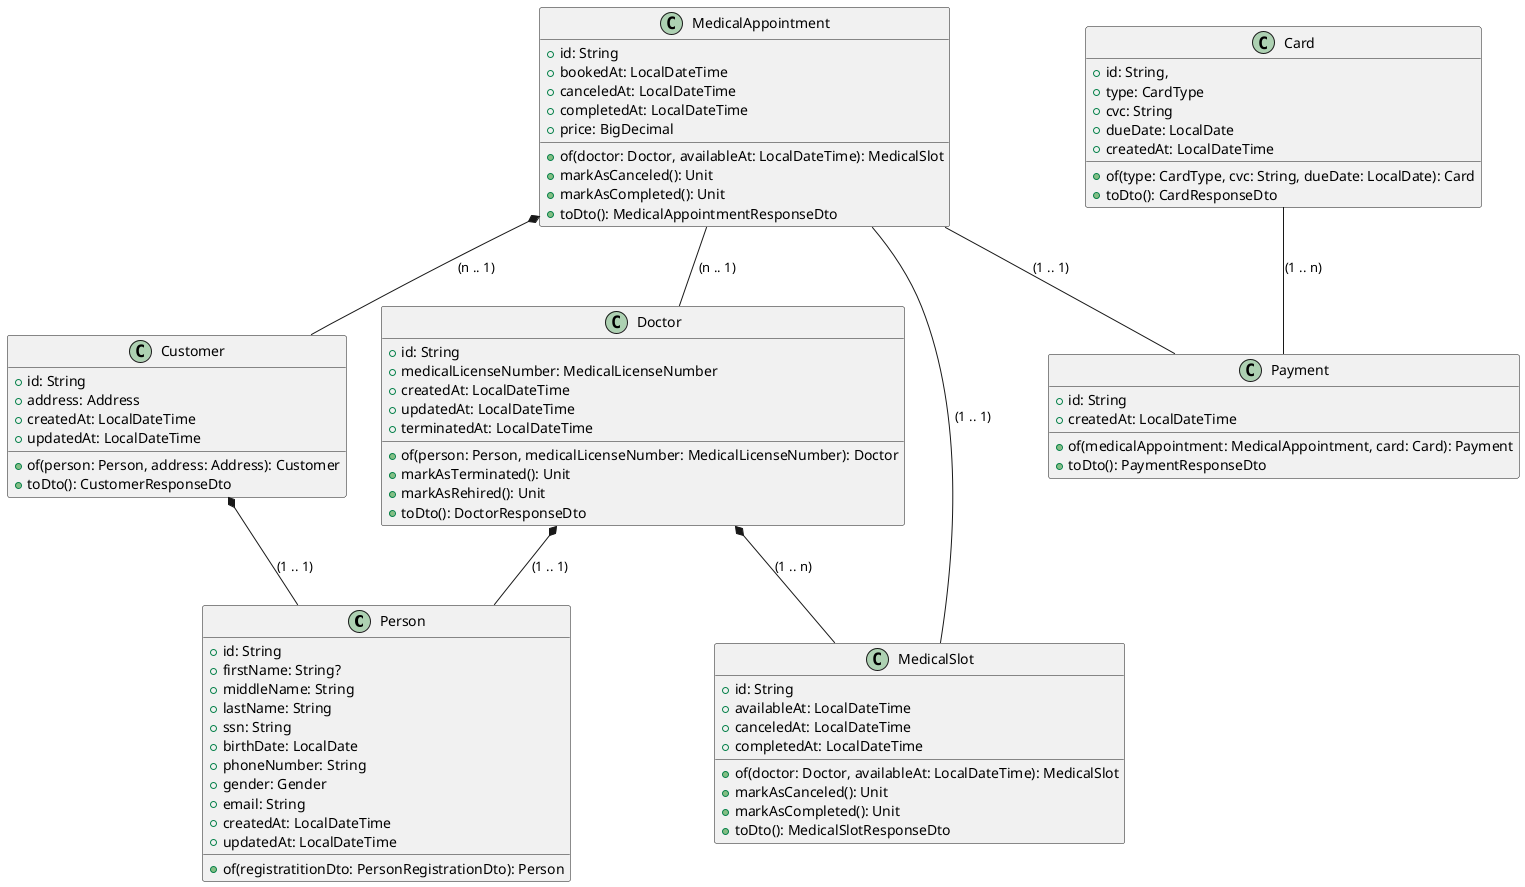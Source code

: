 @startuml

class "Person" {
 +id: String
 +firstName: String?
 +middleName: String
 +lastName: String
 +ssn: String
 +birthDate: LocalDate
 +phoneNumber: String
 +gender: Gender
 +email: String
 +createdAt: LocalDateTime
 +updatedAt: LocalDateTime
 
 +of(registratitionDto: PersonRegistrationDto): Person
}

class "Customer" {
 +id: String
 +address: Address
 +createdAt: LocalDateTime
 +updatedAt: LocalDateTime
 
 +of(person: Person, address: Address): Customer
 +toDto(): CustomerResponseDto
}

class "Doctor" {
 +id: String
 +medicalLicenseNumber: MedicalLicenseNumber
 +createdAt: LocalDateTime
 +updatedAt: LocalDateTime
 +terminatedAt: LocalDateTime
 
 +of(person: Person, medicalLicenseNumber: MedicalLicenseNumber): Doctor
 +markAsTerminated(): Unit
 +markAsRehired(): Unit
 +toDto(): DoctorResponseDto
}

class "MedicalSlot" {
  +id: String
  +availableAt: LocalDateTime
  +canceledAt: LocalDateTime
  +completedAt: LocalDateTime
  
  +of(doctor: Doctor, availableAt: LocalDateTime): MedicalSlot
  +markAsCanceled(): Unit
  +markAsCompleted(): Unit
  +toDto(): MedicalSlotResponseDto
}

class "MedicalAppointment" {
  +id: String
  +bookedAt: LocalDateTime
  +canceledAt: LocalDateTime
  +completedAt: LocalDateTime
  +price: BigDecimal
  
  +of(doctor: Doctor, availableAt: LocalDateTime): MedicalSlot
  +markAsCanceled(): Unit
  +markAsCompleted(): Unit
  +toDto(): MedicalAppointmentResponseDto
}

class "Card" {
  +id: String,
  +type: CardType
  +cvc: String
  +dueDate: LocalDate
  +createdAt: LocalDateTime
  
  +of(type: CardType, cvc: String, dueDate: LocalDate): Card
  +toDto(): CardResponseDto
}

class "Payment" {
  +id: String
  +createdAt: LocalDateTime
  
  + of(medicalAppointment: MedicalAppointment, card: Card): Payment
  +toDto(): PaymentResponseDto
}

Customer *-- Person: "(1 .. 1)"
Doctor *-- Person: "(1 .. 1)"
Doctor *-- MedicalSlot: "(1 .. n)"
MedicalAppointment -- Doctor: "(n .. 1)"
MedicalAppointment *-- Customer: "(n .. 1)"
MedicalSlot -- MedicalAppointment: "(1 .. 1)"
Card -- Payment: "(1 .. n)"
MedicalAppointment -- Payment: "(1 .. 1)"

@enduml